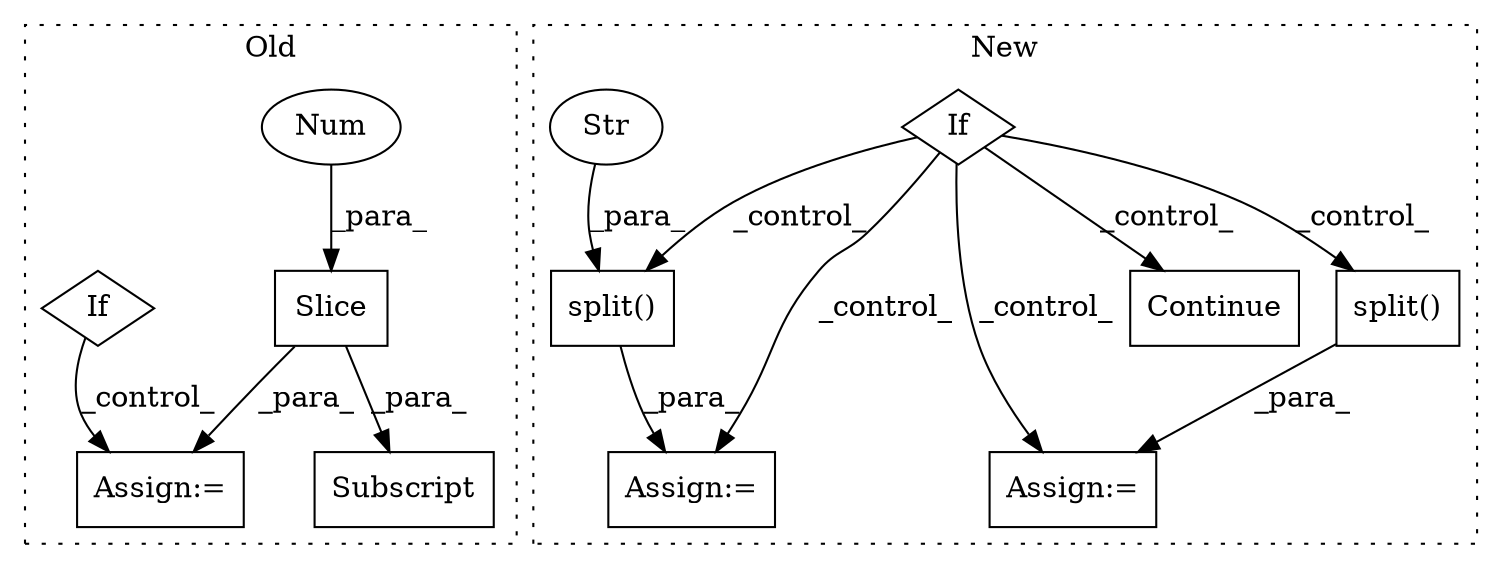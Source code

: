 digraph G {
subgraph cluster0 {
1 [label="Slice" a="80" s="5882" l="2" shape="box"];
3 [label="Num" a="76" s="5882" l="1" shape="ellipse"];
4 [label="Subscript" a="63" s="5870,0" l="15,0" shape="box"];
7 [label="Assign:=" a="68" s="5848" l="3" shape="box"];
8 [label="If" a="96" s="5816" l="3" shape="diamond"];
label = "Old";
style="dotted";
}
subgraph cluster1 {
2 [label="split()" a="75" s="5080,5091" l="8,1" shape="box"];
5 [label="Assign:=" a="68" s="5076" l="3" shape="box"];
6 [label="If" a="96" s="5039" l="3" shape="diamond"];
9 [label="Assign:=" a="68" s="5277" l="3" shape="box"];
10 [label="Continue" a="43" s="5251" l="8" shape="box"];
11 [label="split()" a="75" s="5280,5295" l="12,1" shape="box"];
12 [label="Str" a="66" s="5088" l="3" shape="ellipse"];
label = "New";
style="dotted";
}
1 -> 7 [label="_para_"];
1 -> 4 [label="_para_"];
2 -> 5 [label="_para_"];
3 -> 1 [label="_para_"];
6 -> 10 [label="_control_"];
6 -> 5 [label="_control_"];
6 -> 9 [label="_control_"];
6 -> 2 [label="_control_"];
6 -> 11 [label="_control_"];
8 -> 7 [label="_control_"];
11 -> 9 [label="_para_"];
12 -> 2 [label="_para_"];
}
